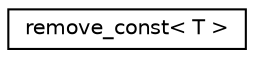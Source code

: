 digraph "Graphical Class Hierarchy"
{
  edge [fontname="Helvetica",fontsize="10",labelfontname="Helvetica",labelfontsize="10"];
  node [fontname="Helvetica",fontsize="10",shape=record];
  rankdir="LR";
  Node1 [label="remove_const\< T \>",height=0.2,width=0.4,color="black", fillcolor="white", style="filled",URL="$structremove__const.html"];
}
